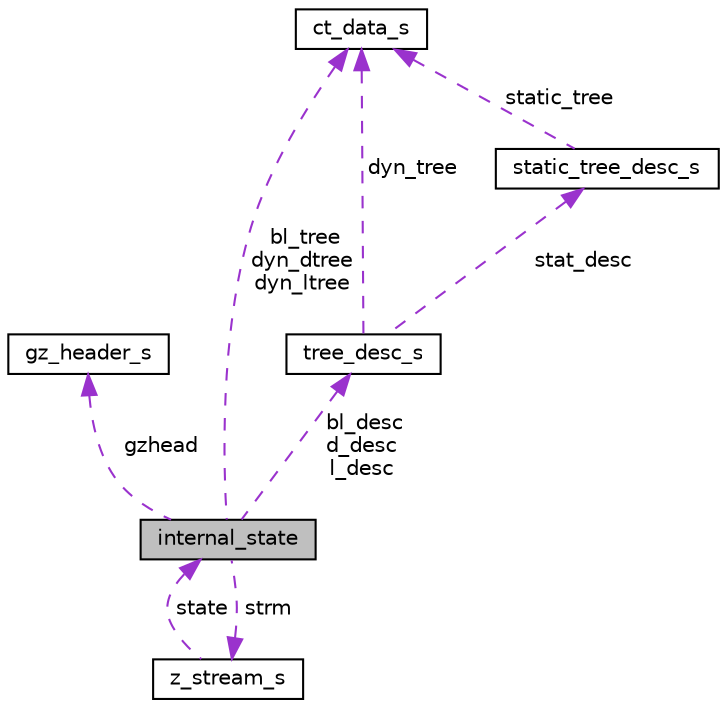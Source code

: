digraph "internal_state"
{
 // LATEX_PDF_SIZE
  edge [fontname="Helvetica",fontsize="10",labelfontname="Helvetica",labelfontsize="10"];
  node [fontname="Helvetica",fontsize="10",shape=record];
  Node1 [label="internal_state",height=0.2,width=0.4,color="black", fillcolor="grey75", style="filled", fontcolor="black",tooltip=" "];
  Node2 -> Node1 [dir="back",color="darkorchid3",fontsize="10",style="dashed",label=" gzhead" ,fontname="Helvetica"];
  Node2 [label="gz_header_s",height=0.2,width=0.4,color="black", fillcolor="white", style="filled",URL="$structgz__header__s.html",tooltip=" "];
  Node3 -> Node1 [dir="back",color="darkorchid3",fontsize="10",style="dashed",label=" bl_desc\nd_desc\nl_desc" ,fontname="Helvetica"];
  Node3 [label="tree_desc_s",height=0.2,width=0.4,color="black", fillcolor="white", style="filled",URL="$structtree__desc__s.html",tooltip=" "];
  Node4 -> Node3 [dir="back",color="darkorchid3",fontsize="10",style="dashed",label=" stat_desc" ,fontname="Helvetica"];
  Node4 [label="static_tree_desc_s",height=0.2,width=0.4,color="black", fillcolor="white", style="filled",URL="$structstatic__tree__desc__s.html",tooltip=" "];
  Node5 -> Node4 [dir="back",color="darkorchid3",fontsize="10",style="dashed",label=" static_tree" ,fontname="Helvetica"];
  Node5 [label="ct_data_s",height=0.2,width=0.4,color="black", fillcolor="white", style="filled",URL="$structct__data__s.html",tooltip=" "];
  Node5 -> Node3 [dir="back",color="darkorchid3",fontsize="10",style="dashed",label=" dyn_tree" ,fontname="Helvetica"];
  Node6 -> Node1 [dir="back",color="darkorchid3",fontsize="10",style="dashed",label=" strm" ,fontname="Helvetica"];
  Node6 [label="z_stream_s",height=0.2,width=0.4,color="black", fillcolor="white", style="filled",URL="$structz__stream__s.html",tooltip=" "];
  Node1 -> Node6 [dir="back",color="darkorchid3",fontsize="10",style="dashed",label=" state" ,fontname="Helvetica"];
  Node5 -> Node1 [dir="back",color="darkorchid3",fontsize="10",style="dashed",label=" bl_tree\ndyn_dtree\ndyn_ltree" ,fontname="Helvetica"];
}
